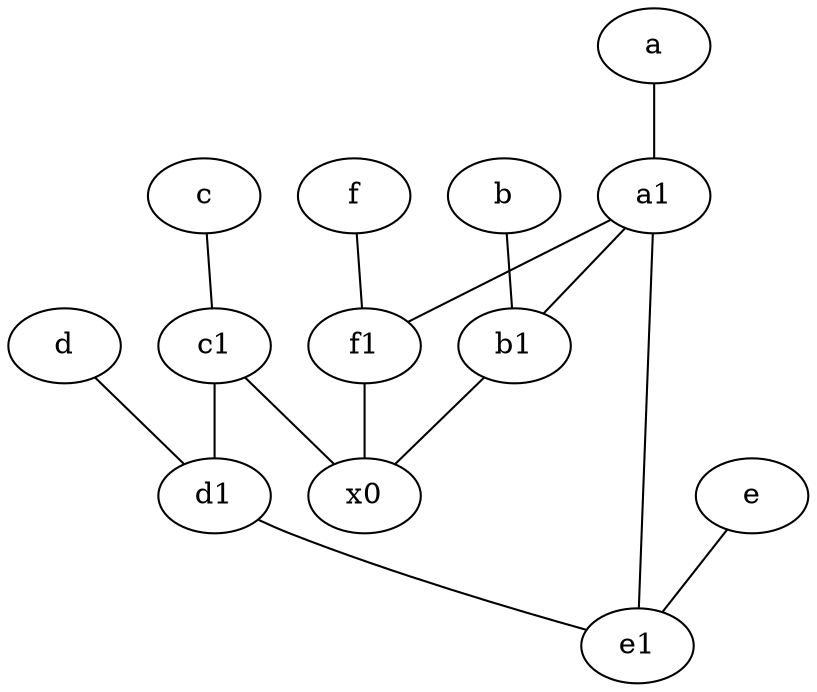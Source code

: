 graph {
	node [labelfontsize=50]
	a [labelfontsize=50 pos="8,2!"]
	f1 [labelfontsize=50 pos="3,8!"]
	e1 [labelfontsize=50 pos="7,7!"]
	f [labelfontsize=50 pos="3,9!"]
	a1 [labelfontsize=50 pos="8,3!"]
	c1 [labelfontsize=50 pos="4.5,3!"]
	b1 [labelfontsize=50 pos="9,4!"]
	x0 [labelfontsize=50]
	c [labelfontsize=50 pos="4.5,2!"]
	d [labelfontsize=50 pos="2,5!"]
	e [labelfontsize=50 pos="7,9!"]
	b [labelfontsize=50 pos="10,4!"]
	d1 [labelfontsize=50 pos="3,5!"]
	d -- d1
	a1 -- b1
	f1 -- x0
	b -- b1
	c1 -- d1
	d1 -- e1
	e -- e1
	a1 -- f1
	c -- c1
	c1 -- x0
	a -- a1
	a1 -- e1
	b1 -- x0
	f -- f1
}
